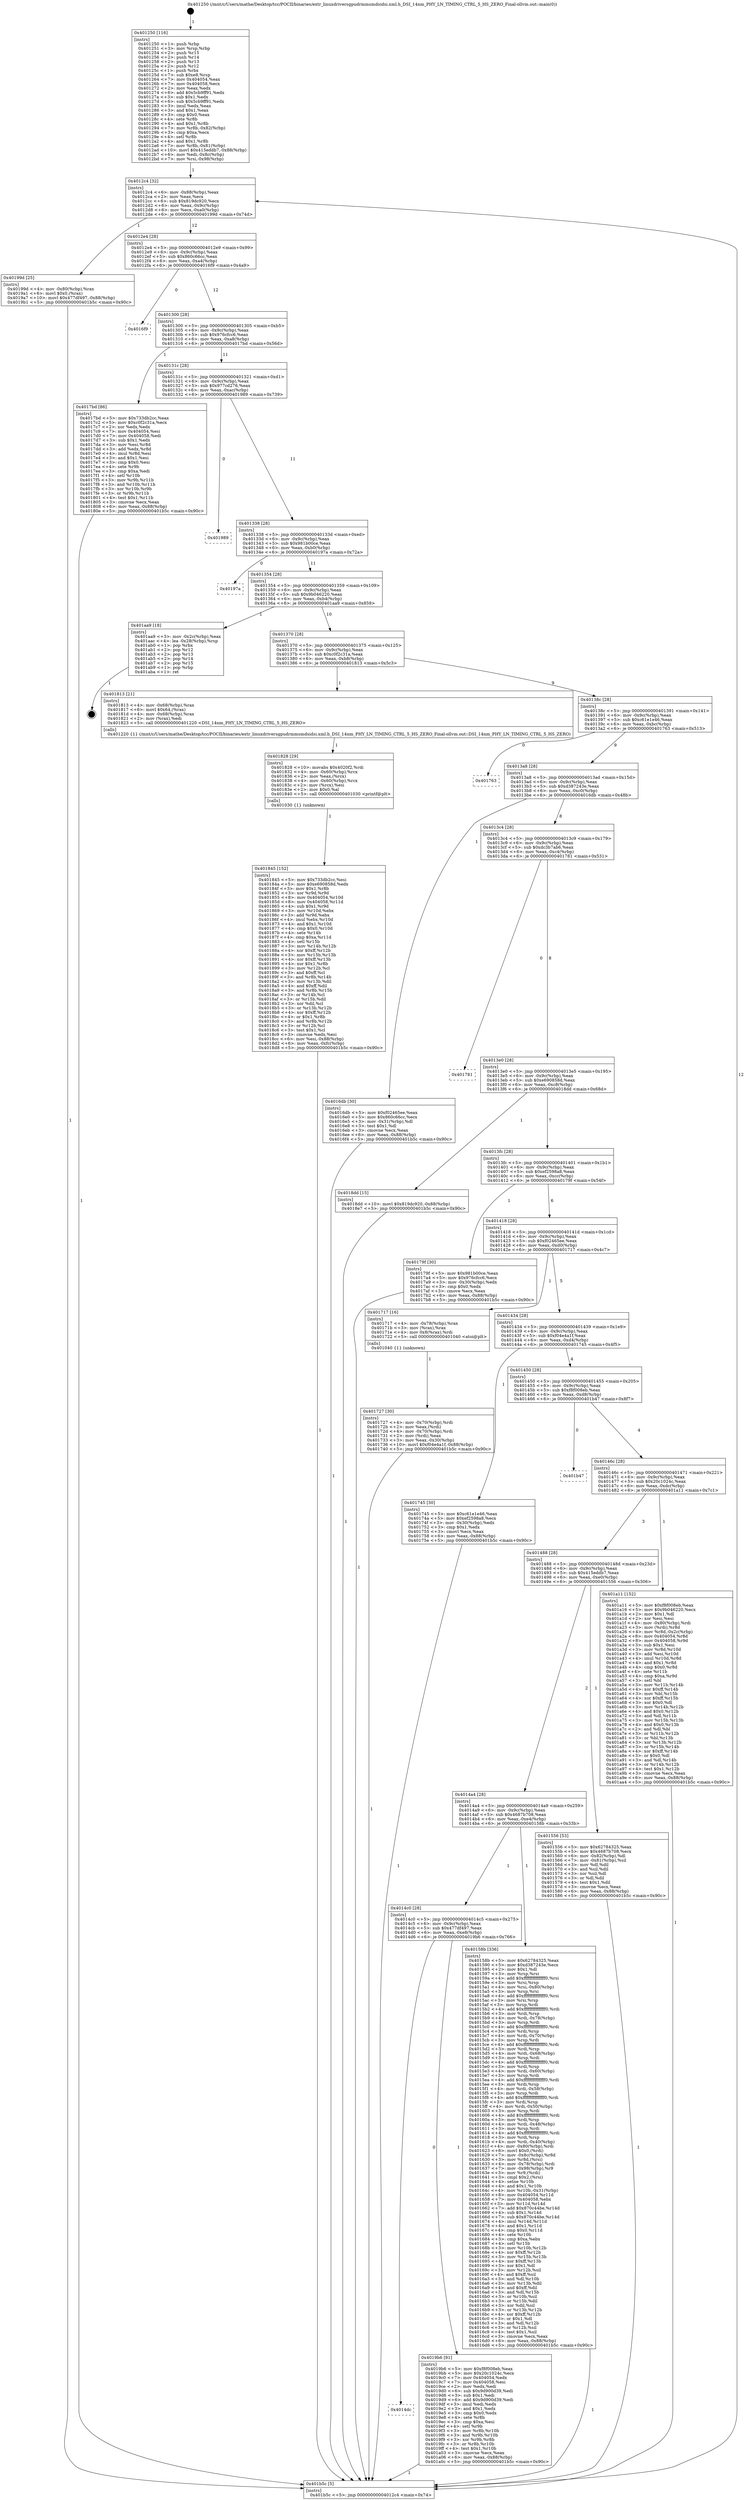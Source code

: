 digraph "0x401250" {
  label = "0x401250 (/mnt/c/Users/mathe/Desktop/tcc/POCII/binaries/extr_linuxdriversgpudrmmsmdsidsi.xml.h_DSI_14nm_PHY_LN_TIMING_CTRL_5_HS_ZERO_Final-ollvm.out::main(0))"
  labelloc = "t"
  node[shape=record]

  Entry [label="",width=0.3,height=0.3,shape=circle,fillcolor=black,style=filled]
  "0x4012c4" [label="{
     0x4012c4 [32]\l
     | [instrs]\l
     &nbsp;&nbsp;0x4012c4 \<+6\>: mov -0x88(%rbp),%eax\l
     &nbsp;&nbsp;0x4012ca \<+2\>: mov %eax,%ecx\l
     &nbsp;&nbsp;0x4012cc \<+6\>: sub $0x819dc920,%ecx\l
     &nbsp;&nbsp;0x4012d2 \<+6\>: mov %eax,-0x9c(%rbp)\l
     &nbsp;&nbsp;0x4012d8 \<+6\>: mov %ecx,-0xa0(%rbp)\l
     &nbsp;&nbsp;0x4012de \<+6\>: je 000000000040199d \<main+0x74d\>\l
  }"]
  "0x40199d" [label="{
     0x40199d [25]\l
     | [instrs]\l
     &nbsp;&nbsp;0x40199d \<+4\>: mov -0x80(%rbp),%rax\l
     &nbsp;&nbsp;0x4019a1 \<+6\>: movl $0x0,(%rax)\l
     &nbsp;&nbsp;0x4019a7 \<+10\>: movl $0x477df497,-0x88(%rbp)\l
     &nbsp;&nbsp;0x4019b1 \<+5\>: jmp 0000000000401b5c \<main+0x90c\>\l
  }"]
  "0x4012e4" [label="{
     0x4012e4 [28]\l
     | [instrs]\l
     &nbsp;&nbsp;0x4012e4 \<+5\>: jmp 00000000004012e9 \<main+0x99\>\l
     &nbsp;&nbsp;0x4012e9 \<+6\>: mov -0x9c(%rbp),%eax\l
     &nbsp;&nbsp;0x4012ef \<+5\>: sub $0x860c66cc,%eax\l
     &nbsp;&nbsp;0x4012f4 \<+6\>: mov %eax,-0xa4(%rbp)\l
     &nbsp;&nbsp;0x4012fa \<+6\>: je 00000000004016f9 \<main+0x4a9\>\l
  }"]
  Exit [label="",width=0.3,height=0.3,shape=circle,fillcolor=black,style=filled,peripheries=2]
  "0x4016f9" [label="{
     0x4016f9\l
  }", style=dashed]
  "0x401300" [label="{
     0x401300 [28]\l
     | [instrs]\l
     &nbsp;&nbsp;0x401300 \<+5\>: jmp 0000000000401305 \<main+0xb5\>\l
     &nbsp;&nbsp;0x401305 \<+6\>: mov -0x9c(%rbp),%eax\l
     &nbsp;&nbsp;0x40130b \<+5\>: sub $0x976cfcc6,%eax\l
     &nbsp;&nbsp;0x401310 \<+6\>: mov %eax,-0xa8(%rbp)\l
     &nbsp;&nbsp;0x401316 \<+6\>: je 00000000004017bd \<main+0x56d\>\l
  }"]
  "0x4014dc" [label="{
     0x4014dc\l
  }", style=dashed]
  "0x4017bd" [label="{
     0x4017bd [86]\l
     | [instrs]\l
     &nbsp;&nbsp;0x4017bd \<+5\>: mov $0x733db2cc,%eax\l
     &nbsp;&nbsp;0x4017c2 \<+5\>: mov $0xc0f2c31a,%ecx\l
     &nbsp;&nbsp;0x4017c7 \<+2\>: xor %edx,%edx\l
     &nbsp;&nbsp;0x4017c9 \<+7\>: mov 0x404054,%esi\l
     &nbsp;&nbsp;0x4017d0 \<+7\>: mov 0x404058,%edi\l
     &nbsp;&nbsp;0x4017d7 \<+3\>: sub $0x1,%edx\l
     &nbsp;&nbsp;0x4017da \<+3\>: mov %esi,%r8d\l
     &nbsp;&nbsp;0x4017dd \<+3\>: add %edx,%r8d\l
     &nbsp;&nbsp;0x4017e0 \<+4\>: imul %r8d,%esi\l
     &nbsp;&nbsp;0x4017e4 \<+3\>: and $0x1,%esi\l
     &nbsp;&nbsp;0x4017e7 \<+3\>: cmp $0x0,%esi\l
     &nbsp;&nbsp;0x4017ea \<+4\>: sete %r9b\l
     &nbsp;&nbsp;0x4017ee \<+3\>: cmp $0xa,%edi\l
     &nbsp;&nbsp;0x4017f1 \<+4\>: setl %r10b\l
     &nbsp;&nbsp;0x4017f5 \<+3\>: mov %r9b,%r11b\l
     &nbsp;&nbsp;0x4017f8 \<+3\>: and %r10b,%r11b\l
     &nbsp;&nbsp;0x4017fb \<+3\>: xor %r10b,%r9b\l
     &nbsp;&nbsp;0x4017fe \<+3\>: or %r9b,%r11b\l
     &nbsp;&nbsp;0x401801 \<+4\>: test $0x1,%r11b\l
     &nbsp;&nbsp;0x401805 \<+3\>: cmovne %ecx,%eax\l
     &nbsp;&nbsp;0x401808 \<+6\>: mov %eax,-0x88(%rbp)\l
     &nbsp;&nbsp;0x40180e \<+5\>: jmp 0000000000401b5c \<main+0x90c\>\l
  }"]
  "0x40131c" [label="{
     0x40131c [28]\l
     | [instrs]\l
     &nbsp;&nbsp;0x40131c \<+5\>: jmp 0000000000401321 \<main+0xd1\>\l
     &nbsp;&nbsp;0x401321 \<+6\>: mov -0x9c(%rbp),%eax\l
     &nbsp;&nbsp;0x401327 \<+5\>: sub $0x977cd276,%eax\l
     &nbsp;&nbsp;0x40132c \<+6\>: mov %eax,-0xac(%rbp)\l
     &nbsp;&nbsp;0x401332 \<+6\>: je 0000000000401989 \<main+0x739\>\l
  }"]
  "0x4019b6" [label="{
     0x4019b6 [91]\l
     | [instrs]\l
     &nbsp;&nbsp;0x4019b6 \<+5\>: mov $0xf8f008eb,%eax\l
     &nbsp;&nbsp;0x4019bb \<+5\>: mov $0x20c1024c,%ecx\l
     &nbsp;&nbsp;0x4019c0 \<+7\>: mov 0x404054,%edx\l
     &nbsp;&nbsp;0x4019c7 \<+7\>: mov 0x404058,%esi\l
     &nbsp;&nbsp;0x4019ce \<+2\>: mov %edx,%edi\l
     &nbsp;&nbsp;0x4019d0 \<+6\>: sub $0x9d900d39,%edi\l
     &nbsp;&nbsp;0x4019d6 \<+3\>: sub $0x1,%edi\l
     &nbsp;&nbsp;0x4019d9 \<+6\>: add $0x9d900d39,%edi\l
     &nbsp;&nbsp;0x4019df \<+3\>: imul %edi,%edx\l
     &nbsp;&nbsp;0x4019e2 \<+3\>: and $0x1,%edx\l
     &nbsp;&nbsp;0x4019e5 \<+3\>: cmp $0x0,%edx\l
     &nbsp;&nbsp;0x4019e8 \<+4\>: sete %r8b\l
     &nbsp;&nbsp;0x4019ec \<+3\>: cmp $0xa,%esi\l
     &nbsp;&nbsp;0x4019ef \<+4\>: setl %r9b\l
     &nbsp;&nbsp;0x4019f3 \<+3\>: mov %r8b,%r10b\l
     &nbsp;&nbsp;0x4019f6 \<+3\>: and %r9b,%r10b\l
     &nbsp;&nbsp;0x4019f9 \<+3\>: xor %r9b,%r8b\l
     &nbsp;&nbsp;0x4019fc \<+3\>: or %r8b,%r10b\l
     &nbsp;&nbsp;0x4019ff \<+4\>: test $0x1,%r10b\l
     &nbsp;&nbsp;0x401a03 \<+3\>: cmovne %ecx,%eax\l
     &nbsp;&nbsp;0x401a06 \<+6\>: mov %eax,-0x88(%rbp)\l
     &nbsp;&nbsp;0x401a0c \<+5\>: jmp 0000000000401b5c \<main+0x90c\>\l
  }"]
  "0x401989" [label="{
     0x401989\l
  }", style=dashed]
  "0x401338" [label="{
     0x401338 [28]\l
     | [instrs]\l
     &nbsp;&nbsp;0x401338 \<+5\>: jmp 000000000040133d \<main+0xed\>\l
     &nbsp;&nbsp;0x40133d \<+6\>: mov -0x9c(%rbp),%eax\l
     &nbsp;&nbsp;0x401343 \<+5\>: sub $0x981b00ce,%eax\l
     &nbsp;&nbsp;0x401348 \<+6\>: mov %eax,-0xb0(%rbp)\l
     &nbsp;&nbsp;0x40134e \<+6\>: je 000000000040197a \<main+0x72a\>\l
  }"]
  "0x401845" [label="{
     0x401845 [152]\l
     | [instrs]\l
     &nbsp;&nbsp;0x401845 \<+5\>: mov $0x733db2cc,%esi\l
     &nbsp;&nbsp;0x40184a \<+5\>: mov $0xe690858d,%edx\l
     &nbsp;&nbsp;0x40184f \<+3\>: mov $0x1,%r8b\l
     &nbsp;&nbsp;0x401852 \<+3\>: xor %r9d,%r9d\l
     &nbsp;&nbsp;0x401855 \<+8\>: mov 0x404054,%r10d\l
     &nbsp;&nbsp;0x40185d \<+8\>: mov 0x404058,%r11d\l
     &nbsp;&nbsp;0x401865 \<+4\>: sub $0x1,%r9d\l
     &nbsp;&nbsp;0x401869 \<+3\>: mov %r10d,%ebx\l
     &nbsp;&nbsp;0x40186c \<+3\>: add %r9d,%ebx\l
     &nbsp;&nbsp;0x40186f \<+4\>: imul %ebx,%r10d\l
     &nbsp;&nbsp;0x401873 \<+4\>: and $0x1,%r10d\l
     &nbsp;&nbsp;0x401877 \<+4\>: cmp $0x0,%r10d\l
     &nbsp;&nbsp;0x40187b \<+4\>: sete %r14b\l
     &nbsp;&nbsp;0x40187f \<+4\>: cmp $0xa,%r11d\l
     &nbsp;&nbsp;0x401883 \<+4\>: setl %r15b\l
     &nbsp;&nbsp;0x401887 \<+3\>: mov %r14b,%r12b\l
     &nbsp;&nbsp;0x40188a \<+4\>: xor $0xff,%r12b\l
     &nbsp;&nbsp;0x40188e \<+3\>: mov %r15b,%r13b\l
     &nbsp;&nbsp;0x401891 \<+4\>: xor $0xff,%r13b\l
     &nbsp;&nbsp;0x401895 \<+4\>: xor $0x1,%r8b\l
     &nbsp;&nbsp;0x401899 \<+3\>: mov %r12b,%cl\l
     &nbsp;&nbsp;0x40189c \<+3\>: and $0xff,%cl\l
     &nbsp;&nbsp;0x40189f \<+3\>: and %r8b,%r14b\l
     &nbsp;&nbsp;0x4018a2 \<+3\>: mov %r13b,%dil\l
     &nbsp;&nbsp;0x4018a5 \<+4\>: and $0xff,%dil\l
     &nbsp;&nbsp;0x4018a9 \<+3\>: and %r8b,%r15b\l
     &nbsp;&nbsp;0x4018ac \<+3\>: or %r14b,%cl\l
     &nbsp;&nbsp;0x4018af \<+3\>: or %r15b,%dil\l
     &nbsp;&nbsp;0x4018b2 \<+3\>: xor %dil,%cl\l
     &nbsp;&nbsp;0x4018b5 \<+3\>: or %r13b,%r12b\l
     &nbsp;&nbsp;0x4018b8 \<+4\>: xor $0xff,%r12b\l
     &nbsp;&nbsp;0x4018bc \<+4\>: or $0x1,%r8b\l
     &nbsp;&nbsp;0x4018c0 \<+3\>: and %r8b,%r12b\l
     &nbsp;&nbsp;0x4018c3 \<+3\>: or %r12b,%cl\l
     &nbsp;&nbsp;0x4018c6 \<+3\>: test $0x1,%cl\l
     &nbsp;&nbsp;0x4018c9 \<+3\>: cmovne %edx,%esi\l
     &nbsp;&nbsp;0x4018cc \<+6\>: mov %esi,-0x88(%rbp)\l
     &nbsp;&nbsp;0x4018d2 \<+6\>: mov %eax,-0xfc(%rbp)\l
     &nbsp;&nbsp;0x4018d8 \<+5\>: jmp 0000000000401b5c \<main+0x90c\>\l
  }"]
  "0x40197a" [label="{
     0x40197a\l
  }", style=dashed]
  "0x401354" [label="{
     0x401354 [28]\l
     | [instrs]\l
     &nbsp;&nbsp;0x401354 \<+5\>: jmp 0000000000401359 \<main+0x109\>\l
     &nbsp;&nbsp;0x401359 \<+6\>: mov -0x9c(%rbp),%eax\l
     &nbsp;&nbsp;0x40135f \<+5\>: sub $0x9b046220,%eax\l
     &nbsp;&nbsp;0x401364 \<+6\>: mov %eax,-0xb4(%rbp)\l
     &nbsp;&nbsp;0x40136a \<+6\>: je 0000000000401aa9 \<main+0x859\>\l
  }"]
  "0x401828" [label="{
     0x401828 [29]\l
     | [instrs]\l
     &nbsp;&nbsp;0x401828 \<+10\>: movabs $0x4020f2,%rdi\l
     &nbsp;&nbsp;0x401832 \<+4\>: mov -0x60(%rbp),%rcx\l
     &nbsp;&nbsp;0x401836 \<+2\>: mov %eax,(%rcx)\l
     &nbsp;&nbsp;0x401838 \<+4\>: mov -0x60(%rbp),%rcx\l
     &nbsp;&nbsp;0x40183c \<+2\>: mov (%rcx),%esi\l
     &nbsp;&nbsp;0x40183e \<+2\>: mov $0x0,%al\l
     &nbsp;&nbsp;0x401840 \<+5\>: call 0000000000401030 \<printf@plt\>\l
     | [calls]\l
     &nbsp;&nbsp;0x401030 \{1\} (unknown)\l
  }"]
  "0x401aa9" [label="{
     0x401aa9 [18]\l
     | [instrs]\l
     &nbsp;&nbsp;0x401aa9 \<+3\>: mov -0x2c(%rbp),%eax\l
     &nbsp;&nbsp;0x401aac \<+4\>: lea -0x28(%rbp),%rsp\l
     &nbsp;&nbsp;0x401ab0 \<+1\>: pop %rbx\l
     &nbsp;&nbsp;0x401ab1 \<+2\>: pop %r12\l
     &nbsp;&nbsp;0x401ab3 \<+2\>: pop %r13\l
     &nbsp;&nbsp;0x401ab5 \<+2\>: pop %r14\l
     &nbsp;&nbsp;0x401ab7 \<+2\>: pop %r15\l
     &nbsp;&nbsp;0x401ab9 \<+1\>: pop %rbp\l
     &nbsp;&nbsp;0x401aba \<+1\>: ret\l
  }"]
  "0x401370" [label="{
     0x401370 [28]\l
     | [instrs]\l
     &nbsp;&nbsp;0x401370 \<+5\>: jmp 0000000000401375 \<main+0x125\>\l
     &nbsp;&nbsp;0x401375 \<+6\>: mov -0x9c(%rbp),%eax\l
     &nbsp;&nbsp;0x40137b \<+5\>: sub $0xc0f2c31a,%eax\l
     &nbsp;&nbsp;0x401380 \<+6\>: mov %eax,-0xb8(%rbp)\l
     &nbsp;&nbsp;0x401386 \<+6\>: je 0000000000401813 \<main+0x5c3\>\l
  }"]
  "0x401727" [label="{
     0x401727 [30]\l
     | [instrs]\l
     &nbsp;&nbsp;0x401727 \<+4\>: mov -0x70(%rbp),%rdi\l
     &nbsp;&nbsp;0x40172b \<+2\>: mov %eax,(%rdi)\l
     &nbsp;&nbsp;0x40172d \<+4\>: mov -0x70(%rbp),%rdi\l
     &nbsp;&nbsp;0x401731 \<+2\>: mov (%rdi),%eax\l
     &nbsp;&nbsp;0x401733 \<+3\>: mov %eax,-0x30(%rbp)\l
     &nbsp;&nbsp;0x401736 \<+10\>: movl $0xf04e4a1f,-0x88(%rbp)\l
     &nbsp;&nbsp;0x401740 \<+5\>: jmp 0000000000401b5c \<main+0x90c\>\l
  }"]
  "0x401813" [label="{
     0x401813 [21]\l
     | [instrs]\l
     &nbsp;&nbsp;0x401813 \<+4\>: mov -0x68(%rbp),%rax\l
     &nbsp;&nbsp;0x401817 \<+6\>: movl $0x64,(%rax)\l
     &nbsp;&nbsp;0x40181d \<+4\>: mov -0x68(%rbp),%rax\l
     &nbsp;&nbsp;0x401821 \<+2\>: mov (%rax),%edi\l
     &nbsp;&nbsp;0x401823 \<+5\>: call 0000000000401220 \<DSI_14nm_PHY_LN_TIMING_CTRL_5_HS_ZERO\>\l
     | [calls]\l
     &nbsp;&nbsp;0x401220 \{1\} (/mnt/c/Users/mathe/Desktop/tcc/POCII/binaries/extr_linuxdriversgpudrmmsmdsidsi.xml.h_DSI_14nm_PHY_LN_TIMING_CTRL_5_HS_ZERO_Final-ollvm.out::DSI_14nm_PHY_LN_TIMING_CTRL_5_HS_ZERO)\l
  }"]
  "0x40138c" [label="{
     0x40138c [28]\l
     | [instrs]\l
     &nbsp;&nbsp;0x40138c \<+5\>: jmp 0000000000401391 \<main+0x141\>\l
     &nbsp;&nbsp;0x401391 \<+6\>: mov -0x9c(%rbp),%eax\l
     &nbsp;&nbsp;0x401397 \<+5\>: sub $0xc61e1e46,%eax\l
     &nbsp;&nbsp;0x40139c \<+6\>: mov %eax,-0xbc(%rbp)\l
     &nbsp;&nbsp;0x4013a2 \<+6\>: je 0000000000401763 \<main+0x513\>\l
  }"]
  "0x4014c0" [label="{
     0x4014c0 [28]\l
     | [instrs]\l
     &nbsp;&nbsp;0x4014c0 \<+5\>: jmp 00000000004014c5 \<main+0x275\>\l
     &nbsp;&nbsp;0x4014c5 \<+6\>: mov -0x9c(%rbp),%eax\l
     &nbsp;&nbsp;0x4014cb \<+5\>: sub $0x477df497,%eax\l
     &nbsp;&nbsp;0x4014d0 \<+6\>: mov %eax,-0xe8(%rbp)\l
     &nbsp;&nbsp;0x4014d6 \<+6\>: je 00000000004019b6 \<main+0x766\>\l
  }"]
  "0x401763" [label="{
     0x401763\l
  }", style=dashed]
  "0x4013a8" [label="{
     0x4013a8 [28]\l
     | [instrs]\l
     &nbsp;&nbsp;0x4013a8 \<+5\>: jmp 00000000004013ad \<main+0x15d\>\l
     &nbsp;&nbsp;0x4013ad \<+6\>: mov -0x9c(%rbp),%eax\l
     &nbsp;&nbsp;0x4013b3 \<+5\>: sub $0xd387243e,%eax\l
     &nbsp;&nbsp;0x4013b8 \<+6\>: mov %eax,-0xc0(%rbp)\l
     &nbsp;&nbsp;0x4013be \<+6\>: je 00000000004016db \<main+0x48b\>\l
  }"]
  "0x40158b" [label="{
     0x40158b [336]\l
     | [instrs]\l
     &nbsp;&nbsp;0x40158b \<+5\>: mov $0x62784325,%eax\l
     &nbsp;&nbsp;0x401590 \<+5\>: mov $0xd387243e,%ecx\l
     &nbsp;&nbsp;0x401595 \<+2\>: mov $0x1,%dl\l
     &nbsp;&nbsp;0x401597 \<+3\>: mov %rsp,%rsi\l
     &nbsp;&nbsp;0x40159a \<+4\>: add $0xfffffffffffffff0,%rsi\l
     &nbsp;&nbsp;0x40159e \<+3\>: mov %rsi,%rsp\l
     &nbsp;&nbsp;0x4015a1 \<+4\>: mov %rsi,-0x80(%rbp)\l
     &nbsp;&nbsp;0x4015a5 \<+3\>: mov %rsp,%rsi\l
     &nbsp;&nbsp;0x4015a8 \<+4\>: add $0xfffffffffffffff0,%rsi\l
     &nbsp;&nbsp;0x4015ac \<+3\>: mov %rsi,%rsp\l
     &nbsp;&nbsp;0x4015af \<+3\>: mov %rsp,%rdi\l
     &nbsp;&nbsp;0x4015b2 \<+4\>: add $0xfffffffffffffff0,%rdi\l
     &nbsp;&nbsp;0x4015b6 \<+3\>: mov %rdi,%rsp\l
     &nbsp;&nbsp;0x4015b9 \<+4\>: mov %rdi,-0x78(%rbp)\l
     &nbsp;&nbsp;0x4015bd \<+3\>: mov %rsp,%rdi\l
     &nbsp;&nbsp;0x4015c0 \<+4\>: add $0xfffffffffffffff0,%rdi\l
     &nbsp;&nbsp;0x4015c4 \<+3\>: mov %rdi,%rsp\l
     &nbsp;&nbsp;0x4015c7 \<+4\>: mov %rdi,-0x70(%rbp)\l
     &nbsp;&nbsp;0x4015cb \<+3\>: mov %rsp,%rdi\l
     &nbsp;&nbsp;0x4015ce \<+4\>: add $0xfffffffffffffff0,%rdi\l
     &nbsp;&nbsp;0x4015d2 \<+3\>: mov %rdi,%rsp\l
     &nbsp;&nbsp;0x4015d5 \<+4\>: mov %rdi,-0x68(%rbp)\l
     &nbsp;&nbsp;0x4015d9 \<+3\>: mov %rsp,%rdi\l
     &nbsp;&nbsp;0x4015dc \<+4\>: add $0xfffffffffffffff0,%rdi\l
     &nbsp;&nbsp;0x4015e0 \<+3\>: mov %rdi,%rsp\l
     &nbsp;&nbsp;0x4015e3 \<+4\>: mov %rdi,-0x60(%rbp)\l
     &nbsp;&nbsp;0x4015e7 \<+3\>: mov %rsp,%rdi\l
     &nbsp;&nbsp;0x4015ea \<+4\>: add $0xfffffffffffffff0,%rdi\l
     &nbsp;&nbsp;0x4015ee \<+3\>: mov %rdi,%rsp\l
     &nbsp;&nbsp;0x4015f1 \<+4\>: mov %rdi,-0x58(%rbp)\l
     &nbsp;&nbsp;0x4015f5 \<+3\>: mov %rsp,%rdi\l
     &nbsp;&nbsp;0x4015f8 \<+4\>: add $0xfffffffffffffff0,%rdi\l
     &nbsp;&nbsp;0x4015fc \<+3\>: mov %rdi,%rsp\l
     &nbsp;&nbsp;0x4015ff \<+4\>: mov %rdi,-0x50(%rbp)\l
     &nbsp;&nbsp;0x401603 \<+3\>: mov %rsp,%rdi\l
     &nbsp;&nbsp;0x401606 \<+4\>: add $0xfffffffffffffff0,%rdi\l
     &nbsp;&nbsp;0x40160a \<+3\>: mov %rdi,%rsp\l
     &nbsp;&nbsp;0x40160d \<+4\>: mov %rdi,-0x48(%rbp)\l
     &nbsp;&nbsp;0x401611 \<+3\>: mov %rsp,%rdi\l
     &nbsp;&nbsp;0x401614 \<+4\>: add $0xfffffffffffffff0,%rdi\l
     &nbsp;&nbsp;0x401618 \<+3\>: mov %rdi,%rsp\l
     &nbsp;&nbsp;0x40161b \<+4\>: mov %rdi,-0x40(%rbp)\l
     &nbsp;&nbsp;0x40161f \<+4\>: mov -0x80(%rbp),%rdi\l
     &nbsp;&nbsp;0x401623 \<+6\>: movl $0x0,(%rdi)\l
     &nbsp;&nbsp;0x401629 \<+7\>: mov -0x8c(%rbp),%r8d\l
     &nbsp;&nbsp;0x401630 \<+3\>: mov %r8d,(%rsi)\l
     &nbsp;&nbsp;0x401633 \<+4\>: mov -0x78(%rbp),%rdi\l
     &nbsp;&nbsp;0x401637 \<+7\>: mov -0x98(%rbp),%r9\l
     &nbsp;&nbsp;0x40163e \<+3\>: mov %r9,(%rdi)\l
     &nbsp;&nbsp;0x401641 \<+3\>: cmpl $0x2,(%rsi)\l
     &nbsp;&nbsp;0x401644 \<+4\>: setne %r10b\l
     &nbsp;&nbsp;0x401648 \<+4\>: and $0x1,%r10b\l
     &nbsp;&nbsp;0x40164c \<+4\>: mov %r10b,-0x31(%rbp)\l
     &nbsp;&nbsp;0x401650 \<+8\>: mov 0x404054,%r11d\l
     &nbsp;&nbsp;0x401658 \<+7\>: mov 0x404058,%ebx\l
     &nbsp;&nbsp;0x40165f \<+3\>: mov %r11d,%r14d\l
     &nbsp;&nbsp;0x401662 \<+7\>: add $0x870c44be,%r14d\l
     &nbsp;&nbsp;0x401669 \<+4\>: sub $0x1,%r14d\l
     &nbsp;&nbsp;0x40166d \<+7\>: sub $0x870c44be,%r14d\l
     &nbsp;&nbsp;0x401674 \<+4\>: imul %r14d,%r11d\l
     &nbsp;&nbsp;0x401678 \<+4\>: and $0x1,%r11d\l
     &nbsp;&nbsp;0x40167c \<+4\>: cmp $0x0,%r11d\l
     &nbsp;&nbsp;0x401680 \<+4\>: sete %r10b\l
     &nbsp;&nbsp;0x401684 \<+3\>: cmp $0xa,%ebx\l
     &nbsp;&nbsp;0x401687 \<+4\>: setl %r15b\l
     &nbsp;&nbsp;0x40168b \<+3\>: mov %r10b,%r12b\l
     &nbsp;&nbsp;0x40168e \<+4\>: xor $0xff,%r12b\l
     &nbsp;&nbsp;0x401692 \<+3\>: mov %r15b,%r13b\l
     &nbsp;&nbsp;0x401695 \<+4\>: xor $0xff,%r13b\l
     &nbsp;&nbsp;0x401699 \<+3\>: xor $0x1,%dl\l
     &nbsp;&nbsp;0x40169c \<+3\>: mov %r12b,%sil\l
     &nbsp;&nbsp;0x40169f \<+4\>: and $0xff,%sil\l
     &nbsp;&nbsp;0x4016a3 \<+3\>: and %dl,%r10b\l
     &nbsp;&nbsp;0x4016a6 \<+3\>: mov %r13b,%dil\l
     &nbsp;&nbsp;0x4016a9 \<+4\>: and $0xff,%dil\l
     &nbsp;&nbsp;0x4016ad \<+3\>: and %dl,%r15b\l
     &nbsp;&nbsp;0x4016b0 \<+3\>: or %r10b,%sil\l
     &nbsp;&nbsp;0x4016b3 \<+3\>: or %r15b,%dil\l
     &nbsp;&nbsp;0x4016b6 \<+3\>: xor %dil,%sil\l
     &nbsp;&nbsp;0x4016b9 \<+3\>: or %r13b,%r12b\l
     &nbsp;&nbsp;0x4016bc \<+4\>: xor $0xff,%r12b\l
     &nbsp;&nbsp;0x4016c0 \<+3\>: or $0x1,%dl\l
     &nbsp;&nbsp;0x4016c3 \<+3\>: and %dl,%r12b\l
     &nbsp;&nbsp;0x4016c6 \<+3\>: or %r12b,%sil\l
     &nbsp;&nbsp;0x4016c9 \<+4\>: test $0x1,%sil\l
     &nbsp;&nbsp;0x4016cd \<+3\>: cmovne %ecx,%eax\l
     &nbsp;&nbsp;0x4016d0 \<+6\>: mov %eax,-0x88(%rbp)\l
     &nbsp;&nbsp;0x4016d6 \<+5\>: jmp 0000000000401b5c \<main+0x90c\>\l
  }"]
  "0x4016db" [label="{
     0x4016db [30]\l
     | [instrs]\l
     &nbsp;&nbsp;0x4016db \<+5\>: mov $0xf02465ee,%eax\l
     &nbsp;&nbsp;0x4016e0 \<+5\>: mov $0x860c66cc,%ecx\l
     &nbsp;&nbsp;0x4016e5 \<+3\>: mov -0x31(%rbp),%dl\l
     &nbsp;&nbsp;0x4016e8 \<+3\>: test $0x1,%dl\l
     &nbsp;&nbsp;0x4016eb \<+3\>: cmovne %ecx,%eax\l
     &nbsp;&nbsp;0x4016ee \<+6\>: mov %eax,-0x88(%rbp)\l
     &nbsp;&nbsp;0x4016f4 \<+5\>: jmp 0000000000401b5c \<main+0x90c\>\l
  }"]
  "0x4013c4" [label="{
     0x4013c4 [28]\l
     | [instrs]\l
     &nbsp;&nbsp;0x4013c4 \<+5\>: jmp 00000000004013c9 \<main+0x179\>\l
     &nbsp;&nbsp;0x4013c9 \<+6\>: mov -0x9c(%rbp),%eax\l
     &nbsp;&nbsp;0x4013cf \<+5\>: sub $0xdc3b7ab6,%eax\l
     &nbsp;&nbsp;0x4013d4 \<+6\>: mov %eax,-0xc4(%rbp)\l
     &nbsp;&nbsp;0x4013da \<+6\>: je 0000000000401781 \<main+0x531\>\l
  }"]
  "0x401250" [label="{
     0x401250 [116]\l
     | [instrs]\l
     &nbsp;&nbsp;0x401250 \<+1\>: push %rbp\l
     &nbsp;&nbsp;0x401251 \<+3\>: mov %rsp,%rbp\l
     &nbsp;&nbsp;0x401254 \<+2\>: push %r15\l
     &nbsp;&nbsp;0x401256 \<+2\>: push %r14\l
     &nbsp;&nbsp;0x401258 \<+2\>: push %r13\l
     &nbsp;&nbsp;0x40125a \<+2\>: push %r12\l
     &nbsp;&nbsp;0x40125c \<+1\>: push %rbx\l
     &nbsp;&nbsp;0x40125d \<+7\>: sub $0xe8,%rsp\l
     &nbsp;&nbsp;0x401264 \<+7\>: mov 0x404054,%eax\l
     &nbsp;&nbsp;0x40126b \<+7\>: mov 0x404058,%ecx\l
     &nbsp;&nbsp;0x401272 \<+2\>: mov %eax,%edx\l
     &nbsp;&nbsp;0x401274 \<+6\>: add $0x5cb9ff91,%edx\l
     &nbsp;&nbsp;0x40127a \<+3\>: sub $0x1,%edx\l
     &nbsp;&nbsp;0x40127d \<+6\>: sub $0x5cb9ff91,%edx\l
     &nbsp;&nbsp;0x401283 \<+3\>: imul %edx,%eax\l
     &nbsp;&nbsp;0x401286 \<+3\>: and $0x1,%eax\l
     &nbsp;&nbsp;0x401289 \<+3\>: cmp $0x0,%eax\l
     &nbsp;&nbsp;0x40128c \<+4\>: sete %r8b\l
     &nbsp;&nbsp;0x401290 \<+4\>: and $0x1,%r8b\l
     &nbsp;&nbsp;0x401294 \<+7\>: mov %r8b,-0x82(%rbp)\l
     &nbsp;&nbsp;0x40129b \<+3\>: cmp $0xa,%ecx\l
     &nbsp;&nbsp;0x40129e \<+4\>: setl %r8b\l
     &nbsp;&nbsp;0x4012a2 \<+4\>: and $0x1,%r8b\l
     &nbsp;&nbsp;0x4012a6 \<+7\>: mov %r8b,-0x81(%rbp)\l
     &nbsp;&nbsp;0x4012ad \<+10\>: movl $0x415eddb7,-0x88(%rbp)\l
     &nbsp;&nbsp;0x4012b7 \<+6\>: mov %edi,-0x8c(%rbp)\l
     &nbsp;&nbsp;0x4012bd \<+7\>: mov %rsi,-0x98(%rbp)\l
  }"]
  "0x401781" [label="{
     0x401781\l
  }", style=dashed]
  "0x4013e0" [label="{
     0x4013e0 [28]\l
     | [instrs]\l
     &nbsp;&nbsp;0x4013e0 \<+5\>: jmp 00000000004013e5 \<main+0x195\>\l
     &nbsp;&nbsp;0x4013e5 \<+6\>: mov -0x9c(%rbp),%eax\l
     &nbsp;&nbsp;0x4013eb \<+5\>: sub $0xe690858d,%eax\l
     &nbsp;&nbsp;0x4013f0 \<+6\>: mov %eax,-0xc8(%rbp)\l
     &nbsp;&nbsp;0x4013f6 \<+6\>: je 00000000004018dd \<main+0x68d\>\l
  }"]
  "0x401b5c" [label="{
     0x401b5c [5]\l
     | [instrs]\l
     &nbsp;&nbsp;0x401b5c \<+5\>: jmp 00000000004012c4 \<main+0x74\>\l
  }"]
  "0x4018dd" [label="{
     0x4018dd [15]\l
     | [instrs]\l
     &nbsp;&nbsp;0x4018dd \<+10\>: movl $0x819dc920,-0x88(%rbp)\l
     &nbsp;&nbsp;0x4018e7 \<+5\>: jmp 0000000000401b5c \<main+0x90c\>\l
  }"]
  "0x4013fc" [label="{
     0x4013fc [28]\l
     | [instrs]\l
     &nbsp;&nbsp;0x4013fc \<+5\>: jmp 0000000000401401 \<main+0x1b1\>\l
     &nbsp;&nbsp;0x401401 \<+6\>: mov -0x9c(%rbp),%eax\l
     &nbsp;&nbsp;0x401407 \<+5\>: sub $0xef2598a8,%eax\l
     &nbsp;&nbsp;0x40140c \<+6\>: mov %eax,-0xcc(%rbp)\l
     &nbsp;&nbsp;0x401412 \<+6\>: je 000000000040179f \<main+0x54f\>\l
  }"]
  "0x4014a4" [label="{
     0x4014a4 [28]\l
     | [instrs]\l
     &nbsp;&nbsp;0x4014a4 \<+5\>: jmp 00000000004014a9 \<main+0x259\>\l
     &nbsp;&nbsp;0x4014a9 \<+6\>: mov -0x9c(%rbp),%eax\l
     &nbsp;&nbsp;0x4014af \<+5\>: sub $0x4687b708,%eax\l
     &nbsp;&nbsp;0x4014b4 \<+6\>: mov %eax,-0xe4(%rbp)\l
     &nbsp;&nbsp;0x4014ba \<+6\>: je 000000000040158b \<main+0x33b\>\l
  }"]
  "0x40179f" [label="{
     0x40179f [30]\l
     | [instrs]\l
     &nbsp;&nbsp;0x40179f \<+5\>: mov $0x981b00ce,%eax\l
     &nbsp;&nbsp;0x4017a4 \<+5\>: mov $0x976cfcc6,%ecx\l
     &nbsp;&nbsp;0x4017a9 \<+3\>: mov -0x30(%rbp),%edx\l
     &nbsp;&nbsp;0x4017ac \<+3\>: cmp $0x0,%edx\l
     &nbsp;&nbsp;0x4017af \<+3\>: cmove %ecx,%eax\l
     &nbsp;&nbsp;0x4017b2 \<+6\>: mov %eax,-0x88(%rbp)\l
     &nbsp;&nbsp;0x4017b8 \<+5\>: jmp 0000000000401b5c \<main+0x90c\>\l
  }"]
  "0x401418" [label="{
     0x401418 [28]\l
     | [instrs]\l
     &nbsp;&nbsp;0x401418 \<+5\>: jmp 000000000040141d \<main+0x1cd\>\l
     &nbsp;&nbsp;0x40141d \<+6\>: mov -0x9c(%rbp),%eax\l
     &nbsp;&nbsp;0x401423 \<+5\>: sub $0xf02465ee,%eax\l
     &nbsp;&nbsp;0x401428 \<+6\>: mov %eax,-0xd0(%rbp)\l
     &nbsp;&nbsp;0x40142e \<+6\>: je 0000000000401717 \<main+0x4c7\>\l
  }"]
  "0x401556" [label="{
     0x401556 [53]\l
     | [instrs]\l
     &nbsp;&nbsp;0x401556 \<+5\>: mov $0x62784325,%eax\l
     &nbsp;&nbsp;0x40155b \<+5\>: mov $0x4687b708,%ecx\l
     &nbsp;&nbsp;0x401560 \<+6\>: mov -0x82(%rbp),%dl\l
     &nbsp;&nbsp;0x401566 \<+7\>: mov -0x81(%rbp),%sil\l
     &nbsp;&nbsp;0x40156d \<+3\>: mov %dl,%dil\l
     &nbsp;&nbsp;0x401570 \<+3\>: and %sil,%dil\l
     &nbsp;&nbsp;0x401573 \<+3\>: xor %sil,%dl\l
     &nbsp;&nbsp;0x401576 \<+3\>: or %dl,%dil\l
     &nbsp;&nbsp;0x401579 \<+4\>: test $0x1,%dil\l
     &nbsp;&nbsp;0x40157d \<+3\>: cmovne %ecx,%eax\l
     &nbsp;&nbsp;0x401580 \<+6\>: mov %eax,-0x88(%rbp)\l
     &nbsp;&nbsp;0x401586 \<+5\>: jmp 0000000000401b5c \<main+0x90c\>\l
  }"]
  "0x401717" [label="{
     0x401717 [16]\l
     | [instrs]\l
     &nbsp;&nbsp;0x401717 \<+4\>: mov -0x78(%rbp),%rax\l
     &nbsp;&nbsp;0x40171b \<+3\>: mov (%rax),%rax\l
     &nbsp;&nbsp;0x40171e \<+4\>: mov 0x8(%rax),%rdi\l
     &nbsp;&nbsp;0x401722 \<+5\>: call 0000000000401040 \<atoi@plt\>\l
     | [calls]\l
     &nbsp;&nbsp;0x401040 \{1\} (unknown)\l
  }"]
  "0x401434" [label="{
     0x401434 [28]\l
     | [instrs]\l
     &nbsp;&nbsp;0x401434 \<+5\>: jmp 0000000000401439 \<main+0x1e9\>\l
     &nbsp;&nbsp;0x401439 \<+6\>: mov -0x9c(%rbp),%eax\l
     &nbsp;&nbsp;0x40143f \<+5\>: sub $0xf04e4a1f,%eax\l
     &nbsp;&nbsp;0x401444 \<+6\>: mov %eax,-0xd4(%rbp)\l
     &nbsp;&nbsp;0x40144a \<+6\>: je 0000000000401745 \<main+0x4f5\>\l
  }"]
  "0x401488" [label="{
     0x401488 [28]\l
     | [instrs]\l
     &nbsp;&nbsp;0x401488 \<+5\>: jmp 000000000040148d \<main+0x23d\>\l
     &nbsp;&nbsp;0x40148d \<+6\>: mov -0x9c(%rbp),%eax\l
     &nbsp;&nbsp;0x401493 \<+5\>: sub $0x415eddb7,%eax\l
     &nbsp;&nbsp;0x401498 \<+6\>: mov %eax,-0xe0(%rbp)\l
     &nbsp;&nbsp;0x40149e \<+6\>: je 0000000000401556 \<main+0x306\>\l
  }"]
  "0x401745" [label="{
     0x401745 [30]\l
     | [instrs]\l
     &nbsp;&nbsp;0x401745 \<+5\>: mov $0xc61e1e46,%eax\l
     &nbsp;&nbsp;0x40174a \<+5\>: mov $0xef2598a8,%ecx\l
     &nbsp;&nbsp;0x40174f \<+3\>: mov -0x30(%rbp),%edx\l
     &nbsp;&nbsp;0x401752 \<+3\>: cmp $0x1,%edx\l
     &nbsp;&nbsp;0x401755 \<+3\>: cmovl %ecx,%eax\l
     &nbsp;&nbsp;0x401758 \<+6\>: mov %eax,-0x88(%rbp)\l
     &nbsp;&nbsp;0x40175e \<+5\>: jmp 0000000000401b5c \<main+0x90c\>\l
  }"]
  "0x401450" [label="{
     0x401450 [28]\l
     | [instrs]\l
     &nbsp;&nbsp;0x401450 \<+5\>: jmp 0000000000401455 \<main+0x205\>\l
     &nbsp;&nbsp;0x401455 \<+6\>: mov -0x9c(%rbp),%eax\l
     &nbsp;&nbsp;0x40145b \<+5\>: sub $0xf8f008eb,%eax\l
     &nbsp;&nbsp;0x401460 \<+6\>: mov %eax,-0xd8(%rbp)\l
     &nbsp;&nbsp;0x401466 \<+6\>: je 0000000000401b47 \<main+0x8f7\>\l
  }"]
  "0x401a11" [label="{
     0x401a11 [152]\l
     | [instrs]\l
     &nbsp;&nbsp;0x401a11 \<+5\>: mov $0xf8f008eb,%eax\l
     &nbsp;&nbsp;0x401a16 \<+5\>: mov $0x9b046220,%ecx\l
     &nbsp;&nbsp;0x401a1b \<+2\>: mov $0x1,%dl\l
     &nbsp;&nbsp;0x401a1d \<+2\>: xor %esi,%esi\l
     &nbsp;&nbsp;0x401a1f \<+4\>: mov -0x80(%rbp),%rdi\l
     &nbsp;&nbsp;0x401a23 \<+3\>: mov (%rdi),%r8d\l
     &nbsp;&nbsp;0x401a26 \<+4\>: mov %r8d,-0x2c(%rbp)\l
     &nbsp;&nbsp;0x401a2a \<+8\>: mov 0x404054,%r8d\l
     &nbsp;&nbsp;0x401a32 \<+8\>: mov 0x404058,%r9d\l
     &nbsp;&nbsp;0x401a3a \<+3\>: sub $0x1,%esi\l
     &nbsp;&nbsp;0x401a3d \<+3\>: mov %r8d,%r10d\l
     &nbsp;&nbsp;0x401a40 \<+3\>: add %esi,%r10d\l
     &nbsp;&nbsp;0x401a43 \<+4\>: imul %r10d,%r8d\l
     &nbsp;&nbsp;0x401a47 \<+4\>: and $0x1,%r8d\l
     &nbsp;&nbsp;0x401a4b \<+4\>: cmp $0x0,%r8d\l
     &nbsp;&nbsp;0x401a4f \<+4\>: sete %r11b\l
     &nbsp;&nbsp;0x401a53 \<+4\>: cmp $0xa,%r9d\l
     &nbsp;&nbsp;0x401a57 \<+3\>: setl %bl\l
     &nbsp;&nbsp;0x401a5a \<+3\>: mov %r11b,%r14b\l
     &nbsp;&nbsp;0x401a5d \<+4\>: xor $0xff,%r14b\l
     &nbsp;&nbsp;0x401a61 \<+3\>: mov %bl,%r15b\l
     &nbsp;&nbsp;0x401a64 \<+4\>: xor $0xff,%r15b\l
     &nbsp;&nbsp;0x401a68 \<+3\>: xor $0x0,%dl\l
     &nbsp;&nbsp;0x401a6b \<+3\>: mov %r14b,%r12b\l
     &nbsp;&nbsp;0x401a6e \<+4\>: and $0x0,%r12b\l
     &nbsp;&nbsp;0x401a72 \<+3\>: and %dl,%r11b\l
     &nbsp;&nbsp;0x401a75 \<+3\>: mov %r15b,%r13b\l
     &nbsp;&nbsp;0x401a78 \<+4\>: and $0x0,%r13b\l
     &nbsp;&nbsp;0x401a7c \<+2\>: and %dl,%bl\l
     &nbsp;&nbsp;0x401a7e \<+3\>: or %r11b,%r12b\l
     &nbsp;&nbsp;0x401a81 \<+3\>: or %bl,%r13b\l
     &nbsp;&nbsp;0x401a84 \<+3\>: xor %r13b,%r12b\l
     &nbsp;&nbsp;0x401a87 \<+3\>: or %r15b,%r14b\l
     &nbsp;&nbsp;0x401a8a \<+4\>: xor $0xff,%r14b\l
     &nbsp;&nbsp;0x401a8e \<+3\>: or $0x0,%dl\l
     &nbsp;&nbsp;0x401a91 \<+3\>: and %dl,%r14b\l
     &nbsp;&nbsp;0x401a94 \<+3\>: or %r14b,%r12b\l
     &nbsp;&nbsp;0x401a97 \<+4\>: test $0x1,%r12b\l
     &nbsp;&nbsp;0x401a9b \<+3\>: cmovne %ecx,%eax\l
     &nbsp;&nbsp;0x401a9e \<+6\>: mov %eax,-0x88(%rbp)\l
     &nbsp;&nbsp;0x401aa4 \<+5\>: jmp 0000000000401b5c \<main+0x90c\>\l
  }"]
  "0x401b47" [label="{
     0x401b47\l
  }", style=dashed]
  "0x40146c" [label="{
     0x40146c [28]\l
     | [instrs]\l
     &nbsp;&nbsp;0x40146c \<+5\>: jmp 0000000000401471 \<main+0x221\>\l
     &nbsp;&nbsp;0x401471 \<+6\>: mov -0x9c(%rbp),%eax\l
     &nbsp;&nbsp;0x401477 \<+5\>: sub $0x20c1024c,%eax\l
     &nbsp;&nbsp;0x40147c \<+6\>: mov %eax,-0xdc(%rbp)\l
     &nbsp;&nbsp;0x401482 \<+6\>: je 0000000000401a11 \<main+0x7c1\>\l
  }"]
  Entry -> "0x401250" [label=" 1"]
  "0x4012c4" -> "0x40199d" [label=" 1"]
  "0x4012c4" -> "0x4012e4" [label=" 12"]
  "0x401aa9" -> Exit [label=" 1"]
  "0x4012e4" -> "0x4016f9" [label=" 0"]
  "0x4012e4" -> "0x401300" [label=" 12"]
  "0x401a11" -> "0x401b5c" [label=" 1"]
  "0x401300" -> "0x4017bd" [label=" 1"]
  "0x401300" -> "0x40131c" [label=" 11"]
  "0x4019b6" -> "0x401b5c" [label=" 1"]
  "0x40131c" -> "0x401989" [label=" 0"]
  "0x40131c" -> "0x401338" [label=" 11"]
  "0x4014c0" -> "0x4014dc" [label=" 0"]
  "0x401338" -> "0x40197a" [label=" 0"]
  "0x401338" -> "0x401354" [label=" 11"]
  "0x4014c0" -> "0x4019b6" [label=" 1"]
  "0x401354" -> "0x401aa9" [label=" 1"]
  "0x401354" -> "0x401370" [label=" 10"]
  "0x40199d" -> "0x401b5c" [label=" 1"]
  "0x401370" -> "0x401813" [label=" 1"]
  "0x401370" -> "0x40138c" [label=" 9"]
  "0x4018dd" -> "0x401b5c" [label=" 1"]
  "0x40138c" -> "0x401763" [label=" 0"]
  "0x40138c" -> "0x4013a8" [label=" 9"]
  "0x401828" -> "0x401845" [label=" 1"]
  "0x4013a8" -> "0x4016db" [label=" 1"]
  "0x4013a8" -> "0x4013c4" [label=" 8"]
  "0x401813" -> "0x401828" [label=" 1"]
  "0x4013c4" -> "0x401781" [label=" 0"]
  "0x4013c4" -> "0x4013e0" [label=" 8"]
  "0x40179f" -> "0x401b5c" [label=" 1"]
  "0x4013e0" -> "0x4018dd" [label=" 1"]
  "0x4013e0" -> "0x4013fc" [label=" 7"]
  "0x401745" -> "0x401b5c" [label=" 1"]
  "0x4013fc" -> "0x40179f" [label=" 1"]
  "0x4013fc" -> "0x401418" [label=" 6"]
  "0x401727" -> "0x401b5c" [label=" 1"]
  "0x401418" -> "0x401717" [label=" 1"]
  "0x401418" -> "0x401434" [label=" 5"]
  "0x401717" -> "0x401727" [label=" 1"]
  "0x401434" -> "0x401745" [label=" 1"]
  "0x401434" -> "0x401450" [label=" 4"]
  "0x40158b" -> "0x401b5c" [label=" 1"]
  "0x401450" -> "0x401b47" [label=" 0"]
  "0x401450" -> "0x40146c" [label=" 4"]
  "0x401845" -> "0x401b5c" [label=" 1"]
  "0x40146c" -> "0x401a11" [label=" 1"]
  "0x40146c" -> "0x401488" [label=" 3"]
  "0x4016db" -> "0x401b5c" [label=" 1"]
  "0x401488" -> "0x401556" [label=" 1"]
  "0x401488" -> "0x4014a4" [label=" 2"]
  "0x401556" -> "0x401b5c" [label=" 1"]
  "0x401250" -> "0x4012c4" [label=" 1"]
  "0x401b5c" -> "0x4012c4" [label=" 12"]
  "0x4017bd" -> "0x401b5c" [label=" 1"]
  "0x4014a4" -> "0x40158b" [label=" 1"]
  "0x4014a4" -> "0x4014c0" [label=" 1"]
}
